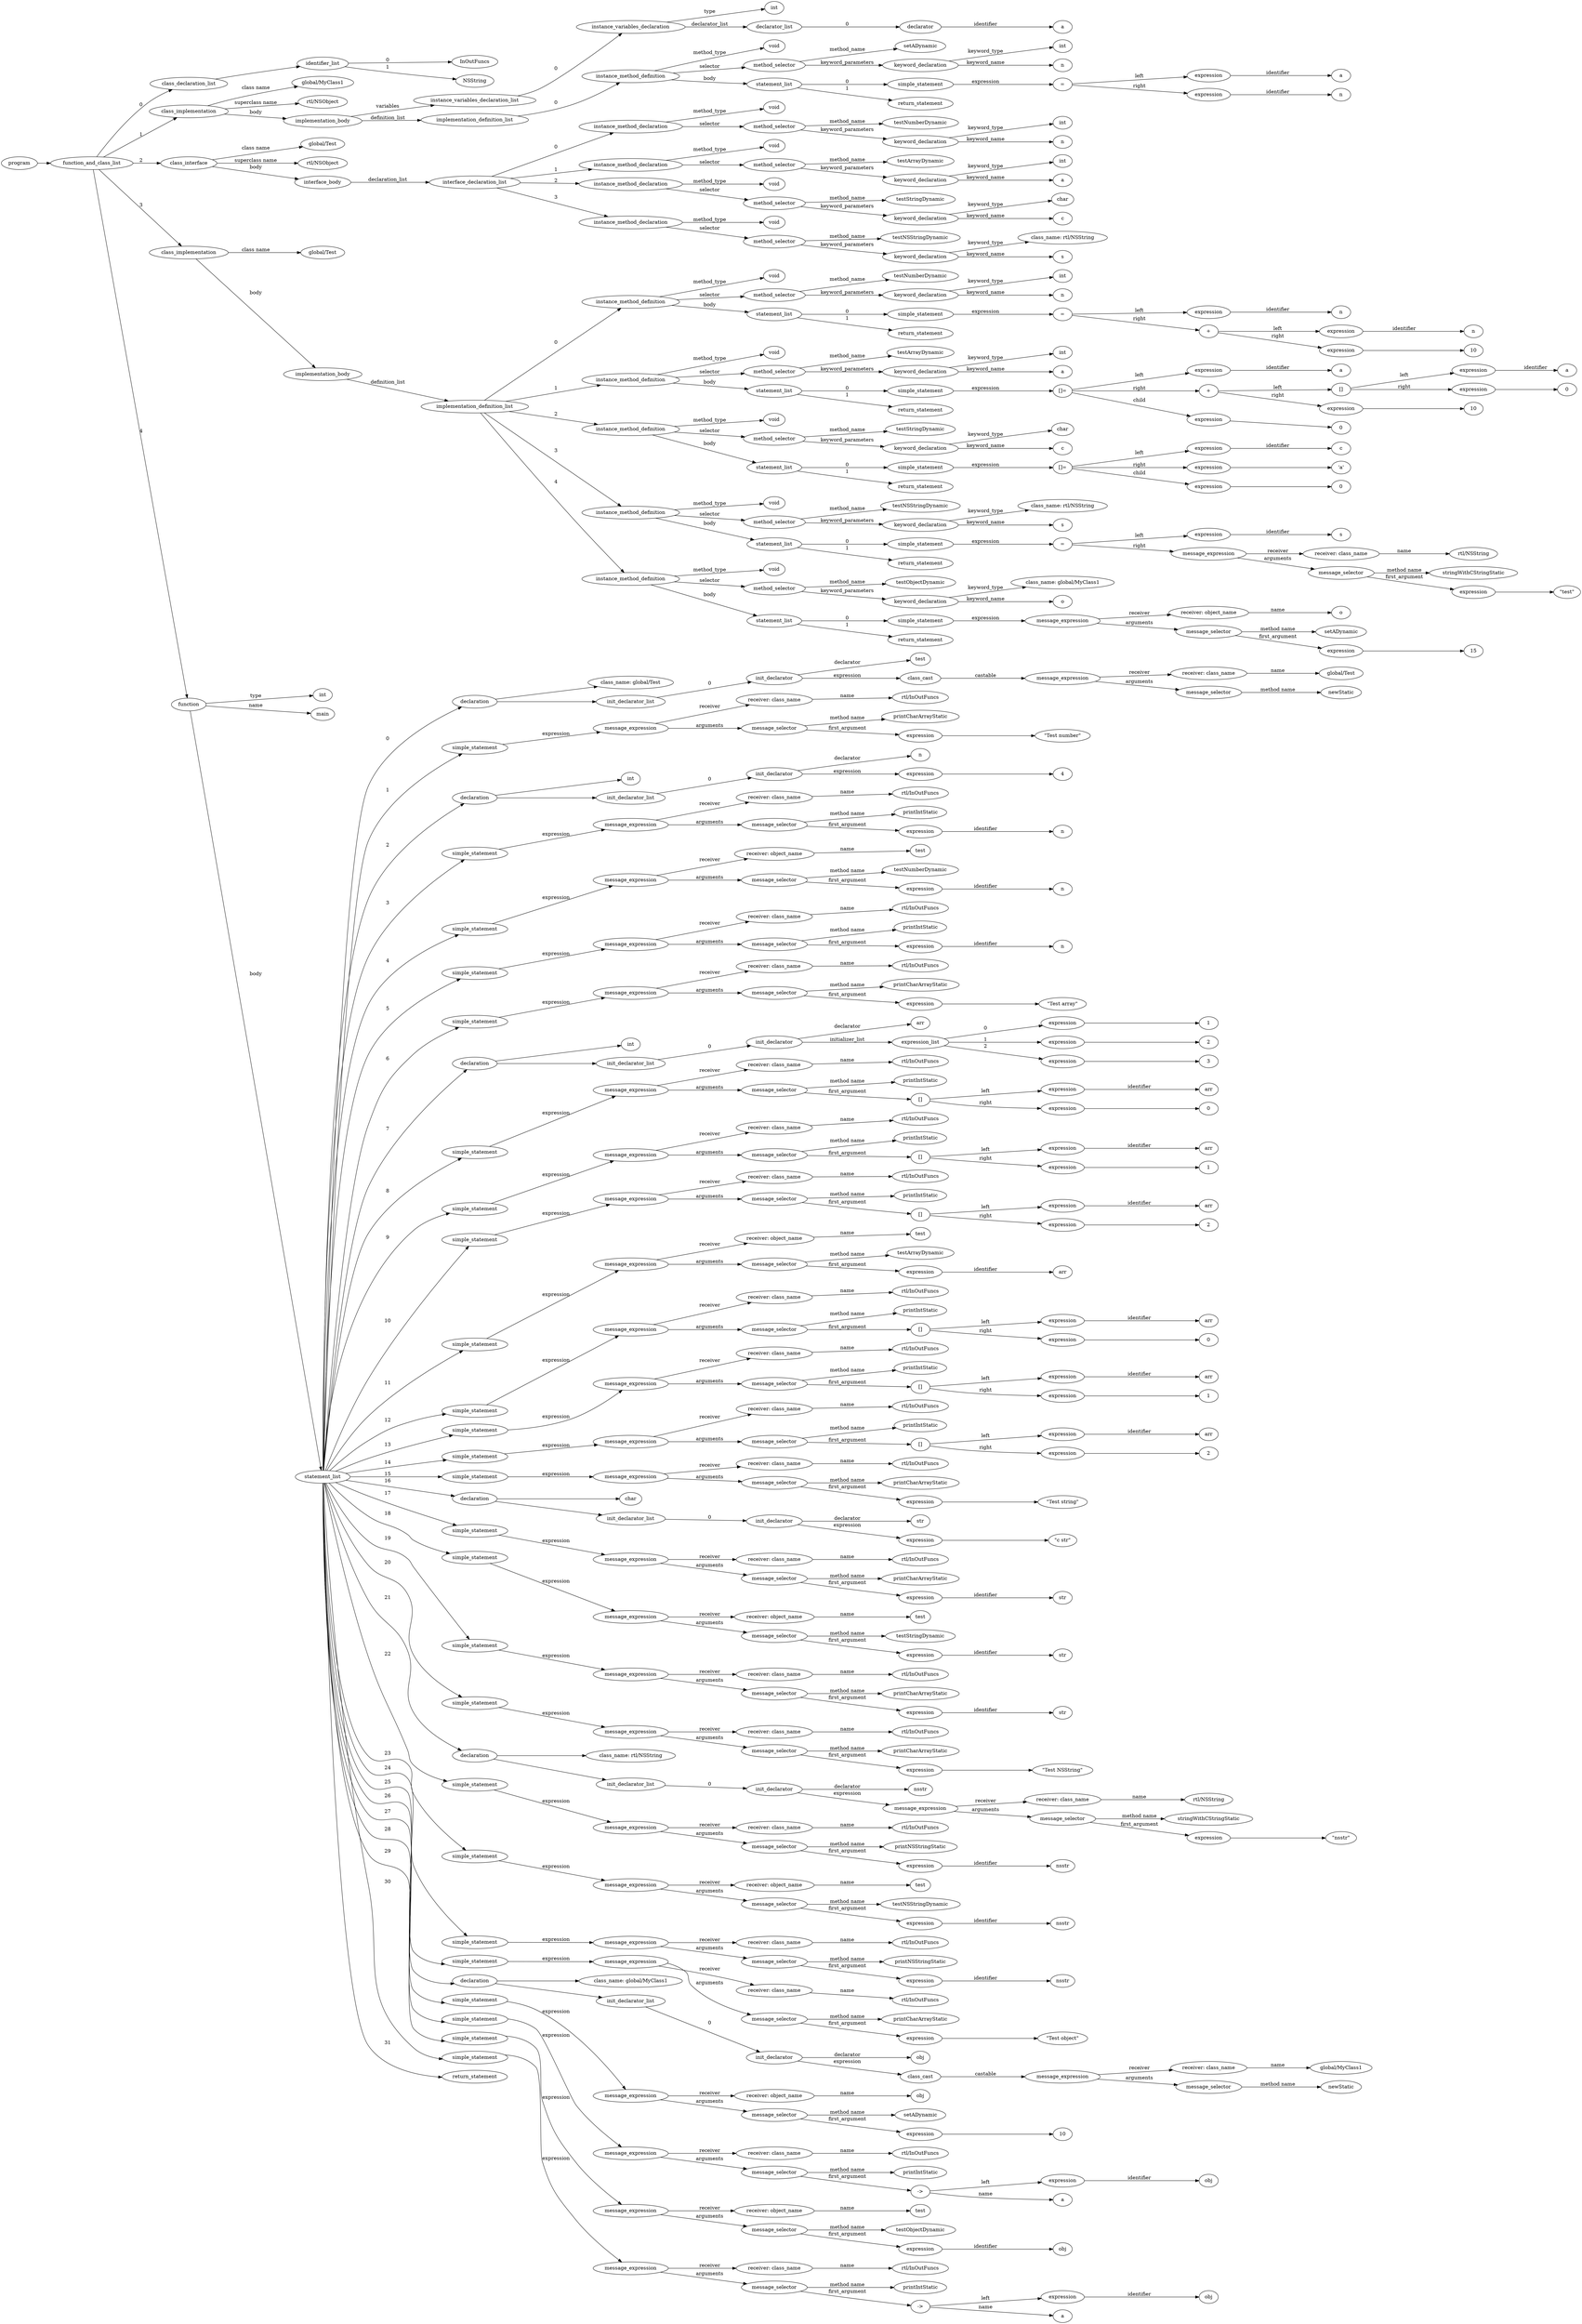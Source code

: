 digraph ObjectiveC { rankdir="LR";
313[label="program"];
313->2;
2[label="function_and_class_list"];
2->1[label="0"];
1[label="class_declaration_list"];
1->0;
0[label="identifier_list"];
0.0 [label="InOutFuncs"];
0->0.0 [label="0"];
0.1 [label="NSString"];
0->0.1 [label="1"];
2->20[label="1"];
20[label="class_implementation"];
20.1 [label="global/MyClass1"];
20->20.1 [label="class name"];
20.2 [label="rtl/NSObject"];
20->20.2 [label="superclass name"];
20->19[label="body"];
19[label="implementation_body"];
19->7[label="variables"];
7[label="instance_variables_declaration_list"];
7->6[label="0"];
6[label="instance_variables_declaration"];
6->3[label="type"];
3[label="int"];
6->5[label="declarator_list"];
5[label="declarator_list"];
5->4[label="0"];
4[label="declarator"];
4.1 [label="a"];
4->4.1[label="identifier"];
19->18[label="definition_list"];
18[label="implementation_definition_list"];
18->17[label="0"];
17[label="instance_method_definition"];
17->16[label="method_type"];
16[label="void"];
17->10[label="selector"];
10[label="method_selector"];
10->10.1 [label="method_name"];
10.1 [label="setADynamic"];
10->9[label="keyword_parameters"];
9[label="keyword_declaration"];
9->8[label="keyword_type"];
8[label="int"];
9->9.2 [label="keyword_name"];
9.2 [label="n"];
17->15[label="body"];
15[label="statement_list"];
15->14[label="0"];
14[label="simple_statement"];
14->13[label="expression"];
13[label="expression"];
13[label="="];
13->11[label="left"];
11[label="expression"];
11->11.1 [label="identifier"];11.1[label="a"];
13->12[label="right"];
12[label="expression"];
12->12.1 [label="identifier"];12.1[label="n"];
15->340[label="1"];
340[label="return_statement"];
2->43[label="2"];
43[label="class_interface"];
43.1 [label="global/Test"];
43->43.1 [label="class name"];
43.2 [label="rtl/NSObject"];
43->43.2 [label="superclass name"];
43->42[label="body"];
42[label="interface_body"];
42->26[label="declaration_list"];
26[label="interface_declaration_list"];
26->25[label="0"];
25[label="instance_method_declaration"];
25->24[label="method_type"];
24[label="void"];
25->23[label="selector"];
23[label="method_selector"];
23->23.1 [label="method_name"];
23.1 [label="testNumberDynamic"];
23->22[label="keyword_parameters"];
22[label="keyword_declaration"];
22->21[label="keyword_type"];
21[label="int"];
22->22.2 [label="keyword_name"];
22.2 [label="n"];
26->31[label="1"];
31[label="instance_method_declaration"];
31->30[label="method_type"];
30[label="void"];
31->29[label="selector"];
29[label="method_selector"];
29->29.1 [label="method_name"];
29.1 [label="testArrayDynamic"];
29->28[label="keyword_parameters"];
28[label="keyword_declaration"];
28->27[label="keyword_type"];
27[label="int"];
28->28.2 [label="keyword_name"];
28.2 [label="a"];
26->36[label="2"];
36[label="instance_method_declaration"];
36->35[label="method_type"];
35[label="void"];
36->34[label="selector"];
34[label="method_selector"];
34->34.1 [label="method_name"];
34.1 [label="testStringDynamic"];
34->33[label="keyword_parameters"];
33[label="keyword_declaration"];
33->32[label="keyword_type"];
32[label="char"];
33->33.2 [label="keyword_name"];
33.2 [label="c"];
26->41[label="3"];
41[label="instance_method_declaration"];
41->40[label="method_type"];
40[label="void"];
41->39[label="selector"];
39[label="method_selector"];
39->39.1 [label="method_name"];
39.1 [label="testNSStringDynamic"];
39->38[label="keyword_parameters"];
38[label="keyword_declaration"];
38->37[label="keyword_type"];
37[label="class_name: rtl/NSString"];
38->38.2 [label="keyword_name"];
38.2 [label="s"];
2->115[label="3"];
115[label="class_implementation"];
115.1 [label="global/Test"];
115->115.1 [label="class name"];
115->114[label="body"];
114[label="implementation_body"];
114->57[label="definition_list"];
57[label="implementation_definition_list"];
57->56[label="0"];
56[label="instance_method_definition"];
56->55[label="method_type"];
55[label="void"];
56->46[label="selector"];
46[label="method_selector"];
46->46.1 [label="method_name"];
46.1 [label="testNumberDynamic"];
46->45[label="keyword_parameters"];
45[label="keyword_declaration"];
45->44[label="keyword_type"];
44[label="int"];
45->45.2 [label="keyword_name"];
45.2 [label="n"];
56->54[label="body"];
54[label="statement_list"];
54->53[label="0"];
53[label="simple_statement"];
53->52[label="expression"];
52[label="expression"];
52[label="="];
52->47[label="left"];
47[label="expression"];
47->47.1 [label="identifier"];47.1[label="n"];
52->51[label="right"];
51[label="expression"];
51[label="+"];
51->48[label="left"];
48[label="expression"];
48->48.1 [label="identifier"];48.1[label="n"];
51->50[label="right"];
50[label="expression"];
50->49;
49[label="10"];
54->349[label="1"];
349[label="return_statement"];
57->76[label="1"];
76[label="instance_method_definition"];
76->75[label="method_type"];
75[label="void"];
76->60[label="selector"];
60[label="method_selector"];
60->60.1 [label="method_name"];
60.1 [label="testArrayDynamic"];
60->59[label="keyword_parameters"];
59[label="keyword_declaration"];
59->58[label="keyword_type"];
58[label="int"];
59->59.2 [label="keyword_name"];
59.2 [label="a"];
76->74[label="body"];
74[label="statement_list"];
74->73[label="0"];
73[label="simple_statement"];
73->72[label="expression"];
72[label="expression"];
72[label="[]="];
72->61[label="left"];
61[label="expression"];
61->61.1 [label="identifier"];61.1[label="a"];
72->71[label="right"];
71[label="expression"];
71[label="+"];
71->68[label="left"];
68[label="expression"];
68[label="[]"];
68->65[label="left"];
65[label="expression"];
65->65.1 [label="identifier"];65.1[label="a"];
68->67[label="right"];
67[label="expression"];
67->66;
66[label="0"];
71->70[label="right"];
70[label="expression"];
70->69;
69[label="10"];
72->63[label="child"];
63[label="expression"];
63->62;
62[label="0"];
74->341[label="1"];
341[label="return_statement"];
57->90[label="2"];
90[label="instance_method_definition"];
90->89[label="method_type"];
89[label="void"];
90->79[label="selector"];
79[label="method_selector"];
79->79.1 [label="method_name"];
79.1 [label="testStringDynamic"];
79->78[label="keyword_parameters"];
78[label="keyword_declaration"];
78->77[label="keyword_type"];
77[label="char"];
78->78.2 [label="keyword_name"];
78.2 [label="c"];
90->88[label="body"];
88[label="statement_list"];
88->87[label="0"];
87[label="simple_statement"];
87->86[label="expression"];
86[label="expression"];
86[label="[]="];
86->80[label="left"];
80[label="expression"];
80->80.1 [label="identifier"];80.1[label="c"];
86->85[label="right"];
85[label="expression"];
85->84;
84[label=<'a'>];
86->82[label="child"];
82[label="expression"];
82->81;
81[label="0"];
88->351[label="1"];
351[label="return_statement"];
57->101[label="3"];
101[label="instance_method_definition"];
101->100[label="method_type"];
100[label="void"];
101->93[label="selector"];
93[label="method_selector"];
93->93.1 [label="method_name"];
93.1 [label="testNSStringDynamic"];
93->92[label="keyword_parameters"];
92[label="keyword_declaration"];
92->91[label="keyword_type"];
91[label="class_name: rtl/NSString"];
92->92.2 [label="keyword_name"];
92.2 [label="s"];
101->99[label="body"];
99[label="statement_list"];
99->98[label="0"];
98[label="simple_statement"];
98->97[label="expression"];
97[label="expression"];
97[label="="];
97->94[label="left"];
94[label="expression"];
94->94.1 [label="identifier"];94.1[label="s"];
97->96[label="right"];
96[label="expression"];
96[label="message_expression"];
96->342[label="receiver"];
342[label="receiver: class_name"];
342.1 [label="rtl/NSString"];
342->342.1 [label="name"];
96->347[label="arguments"];
347[label="message_selector"];
347.1 [label="stringWithCStringStatic"];
347->347.1 [label="method name"]; 
347->344[label="first_argument"];
344[label="expression"];
344->343;
343[label=<"test">];
99->348[label="1"];
348[label="return_statement"];
57->113[label="4"];
113[label="instance_method_definition"];
113->112[label="method_type"];
112[label="void"];
113->104[label="selector"];
104[label="method_selector"];
104->104.1 [label="method_name"];
104.1 [label="testObjectDynamic"];
104->103[label="keyword_parameters"];
103[label="keyword_declaration"];
103->102[label="keyword_type"];
102[label="class_name: global/MyClass1"];
103->103.2 [label="keyword_name"];
103.2 [label="o"];
113->111[label="body"];
111[label="statement_list"];
111->110[label="0"];
110[label="simple_statement"];
110->109[label="expression"];
109[label="expression"];
109[label="message_expression"];
109->105[label="receiver"];
105[label="receiver: object_name"];
105.1 [label="o"];
105->105.1 [label="name"];
109->108[label="arguments"];
108[label="message_selector"];
108.1 [label="setADynamic"];
108->108.1 [label="method name"]; 
108->107[label="first_argument"];
107[label="expression"];
107->106;
106[label="15"];
111->350[label="1"];
350[label="return_statement"];
2->312[label="4"];
312[label="function"];
312->116[label="type"];
116[label="int"];
312->312.1 [label="name"];
312.1 [label="main"];
312->124[label="body"];
124[label="statement_list"];
124->123[label="0"];
123[label="declaration"];
123->122;
122[label="class_name: global/Test"];
123->121;
121[label="init_declarator_list"];
121->120[label="0"];
120[label="init_declarator"];
120.1 [label="test"];
120->120.1[label="declarator"];
120->352[label="expression"];
352[label="expression"];
352[label="class_cast"];
352->119[label="castable"];
119[label="expression"];
119[label="message_expression"];
119->117[label="receiver"];
117[label="receiver: class_name"];
117.1 [label="global/Test"];
117->117.1 [label="name"];
119->118[label="arguments"];
118[label="message_selector"];
118.1 [label="newStatic"];
118->118.1 [label="method name"]; 
124->130[label="1"];
130[label="simple_statement"];
130->129[label="expression"];
129[label="expression"];
129[label="message_expression"];
129->125[label="receiver"];
125[label="receiver: class_name"];
125.1 [label="rtl/InOutFuncs"];
125->125.1 [label="name"];
129->128[label="arguments"];
128[label="message_selector"];
128.1 [label="printCharArrayStatic"];
128->128.1 [label="method name"]; 
128->127[label="first_argument"];
127[label="expression"];
127->126;
126[label=<"Test number">];
124->136[label="2"];
136[label="declaration"];
136->131;
131[label="int"];
136->135;
135[label="init_declarator_list"];
135->134[label="0"];
134[label="init_declarator"];
134.1 [label="n"];
134->134.1[label="declarator"];
134->133[label="expression"];
133[label="expression"];
133->132;
132[label="4"];
124->141[label="3"];
141[label="simple_statement"];
141->140[label="expression"];
140[label="expression"];
140[label="message_expression"];
140->137[label="receiver"];
137[label="receiver: class_name"];
137.1 [label="rtl/InOutFuncs"];
137->137.1 [label="name"];
140->139[label="arguments"];
139[label="message_selector"];
139.1 [label="printIntStatic"];
139->139.1 [label="method name"]; 
139->138[label="first_argument"];
138[label="expression"];
138->138.1 [label="identifier"];138.1[label="n"];
124->146[label="4"];
146[label="simple_statement"];
146->145[label="expression"];
145[label="expression"];
145[label="message_expression"];
145->142[label="receiver"];
142[label="receiver: object_name"];
142.1 [label="test"];
142->142.1 [label="name"];
145->144[label="arguments"];
144[label="message_selector"];
144.1 [label="testNumberDynamic"];
144->144.1 [label="method name"]; 
144->143[label="first_argument"];
143[label="expression"];
143->143.1 [label="identifier"];143.1[label="n"];
124->151[label="5"];
151[label="simple_statement"];
151->150[label="expression"];
150[label="expression"];
150[label="message_expression"];
150->147[label="receiver"];
147[label="receiver: class_name"];
147.1 [label="rtl/InOutFuncs"];
147->147.1 [label="name"];
150->149[label="arguments"];
149[label="message_selector"];
149.1 [label="printIntStatic"];
149->149.1 [label="method name"]; 
149->148[label="first_argument"];
148[label="expression"];
148->148.1 [label="identifier"];148.1[label="n"];
124->157[label="6"];
157[label="simple_statement"];
157->156[label="expression"];
156[label="expression"];
156[label="message_expression"];
156->152[label="receiver"];
152[label="receiver: class_name"];
152.1 [label="rtl/InOutFuncs"];
152->152.1 [label="name"];
156->155[label="arguments"];
155[label="message_selector"];
155.1 [label="printCharArrayStatic"];
155->155.1 [label="method name"]; 
155->154[label="first_argument"];
154[label="expression"];
154->153;
153[label=<"
Test array">];
124->168[label="7"];
168[label="declaration"];
168->158;
158[label="int"];
168->167;
167[label="init_declarator_list"];
167->166[label="0"];
166[label="init_declarator"];
166.1 [label="arr"];
166->166.1[label="declarator"];
166->161[label="initializer_list"];
161[label="expression_list"];
161->160[label="0"];
160[label="expression"];
160->159;
159[label="1"];
161->163[label="1"];
163[label="expression"];
163->162;
162[label="2"];
161->165[label="2"];
165[label="expression"];
165->164;
164[label="3"];
124->176[label="8"];
176[label="simple_statement"];
176->175[label="expression"];
175[label="expression"];
175[label="message_expression"];
175->169[label="receiver"];
169[label="receiver: class_name"];
169.1 [label="rtl/InOutFuncs"];
169->169.1 [label="name"];
175->174[label="arguments"];
174[label="message_selector"];
174.1 [label="printIntStatic"];
174->174.1 [label="method name"]; 
174->173[label="first_argument"];
173[label="expression"];
173[label="[]"];
173->170[label="left"];
170[label="expression"];
170->170.1 [label="identifier"];170.1[label="arr"];
173->172[label="right"];
172[label="expression"];
172->171;
171[label="0"];
124->184[label="9"];
184[label="simple_statement"];
184->183[label="expression"];
183[label="expression"];
183[label="message_expression"];
183->177[label="receiver"];
177[label="receiver: class_name"];
177.1 [label="rtl/InOutFuncs"];
177->177.1 [label="name"];
183->182[label="arguments"];
182[label="message_selector"];
182.1 [label="printIntStatic"];
182->182.1 [label="method name"]; 
182->181[label="first_argument"];
181[label="expression"];
181[label="[]"];
181->178[label="left"];
178[label="expression"];
178->178.1 [label="identifier"];178.1[label="arr"];
181->180[label="right"];
180[label="expression"];
180->179;
179[label="1"];
124->192[label="10"];
192[label="simple_statement"];
192->191[label="expression"];
191[label="expression"];
191[label="message_expression"];
191->185[label="receiver"];
185[label="receiver: class_name"];
185.1 [label="rtl/InOutFuncs"];
185->185.1 [label="name"];
191->190[label="arguments"];
190[label="message_selector"];
190.1 [label="printIntStatic"];
190->190.1 [label="method name"]; 
190->189[label="first_argument"];
189[label="expression"];
189[label="[]"];
189->186[label="left"];
186[label="expression"];
186->186.1 [label="identifier"];186.1[label="arr"];
189->188[label="right"];
188[label="expression"];
188->187;
187[label="2"];
124->197[label="11"];
197[label="simple_statement"];
197->196[label="expression"];
196[label="expression"];
196[label="message_expression"];
196->193[label="receiver"];
193[label="receiver: object_name"];
193.1 [label="test"];
193->193.1 [label="name"];
196->195[label="arguments"];
195[label="message_selector"];
195.1 [label="testArrayDynamic"];
195->195.1 [label="method name"]; 
195->194[label="first_argument"];
194[label="expression"];
194->194.1 [label="identifier"];194.1[label="arr"];
124->205[label="12"];
205[label="simple_statement"];
205->204[label="expression"];
204[label="expression"];
204[label="message_expression"];
204->198[label="receiver"];
198[label="receiver: class_name"];
198.1 [label="rtl/InOutFuncs"];
198->198.1 [label="name"];
204->203[label="arguments"];
203[label="message_selector"];
203.1 [label="printIntStatic"];
203->203.1 [label="method name"]; 
203->202[label="first_argument"];
202[label="expression"];
202[label="[]"];
202->199[label="left"];
199[label="expression"];
199->199.1 [label="identifier"];199.1[label="arr"];
202->201[label="right"];
201[label="expression"];
201->200;
200[label="0"];
124->213[label="13"];
213[label="simple_statement"];
213->212[label="expression"];
212[label="expression"];
212[label="message_expression"];
212->206[label="receiver"];
206[label="receiver: class_name"];
206.1 [label="rtl/InOutFuncs"];
206->206.1 [label="name"];
212->211[label="arguments"];
211[label="message_selector"];
211.1 [label="printIntStatic"];
211->211.1 [label="method name"]; 
211->210[label="first_argument"];
210[label="expression"];
210[label="[]"];
210->207[label="left"];
207[label="expression"];
207->207.1 [label="identifier"];207.1[label="arr"];
210->209[label="right"];
209[label="expression"];
209->208;
208[label="1"];
124->221[label="14"];
221[label="simple_statement"];
221->220[label="expression"];
220[label="expression"];
220[label="message_expression"];
220->214[label="receiver"];
214[label="receiver: class_name"];
214.1 [label="rtl/InOutFuncs"];
214->214.1 [label="name"];
220->219[label="arguments"];
219[label="message_selector"];
219.1 [label="printIntStatic"];
219->219.1 [label="method name"]; 
219->218[label="first_argument"];
218[label="expression"];
218[label="[]"];
218->215[label="left"];
215[label="expression"];
215->215.1 [label="identifier"];215.1[label="arr"];
218->217[label="right"];
217[label="expression"];
217->216;
216[label="2"];
124->227[label="15"];
227[label="simple_statement"];
227->226[label="expression"];
226[label="expression"];
226[label="message_expression"];
226->222[label="receiver"];
222[label="receiver: class_name"];
222.1 [label="rtl/InOutFuncs"];
222->222.1 [label="name"];
226->225[label="arguments"];
225[label="message_selector"];
225.1 [label="printCharArrayStatic"];
225->225.1 [label="method name"]; 
225->224[label="first_argument"];
224[label="expression"];
224->223;
223[label=<"
Test string">];
124->233[label="16"];
233[label="declaration"];
233->228;
228[label="char"];
233->232;
232[label="init_declarator_list"];
232->231[label="0"];
231[label="init_declarator"];
231.1 [label="str"];
231->231.1[label="declarator"];
231->230[label="expression"];
230[label="expression"];
230->229;
229[label=<"c str">];
124->238[label="17"];
238[label="simple_statement"];
238->237[label="expression"];
237[label="expression"];
237[label="message_expression"];
237->234[label="receiver"];
234[label="receiver: class_name"];
234.1 [label="rtl/InOutFuncs"];
234->234.1 [label="name"];
237->236[label="arguments"];
236[label="message_selector"];
236.1 [label="printCharArrayStatic"];
236->236.1 [label="method name"]; 
236->235[label="first_argument"];
235[label="expression"];
235->235.1 [label="identifier"];235.1[label="str"];
124->243[label="18"];
243[label="simple_statement"];
243->242[label="expression"];
242[label="expression"];
242[label="message_expression"];
242->239[label="receiver"];
239[label="receiver: object_name"];
239.1 [label="test"];
239->239.1 [label="name"];
242->241[label="arguments"];
241[label="message_selector"];
241.1 [label="testStringDynamic"];
241->241.1 [label="method name"]; 
241->240[label="first_argument"];
240[label="expression"];
240->240.1 [label="identifier"];240.1[label="str"];
124->248[label="19"];
248[label="simple_statement"];
248->247[label="expression"];
247[label="expression"];
247[label="message_expression"];
247->244[label="receiver"];
244[label="receiver: class_name"];
244.1 [label="rtl/InOutFuncs"];
244->244.1 [label="name"];
247->246[label="arguments"];
246[label="message_selector"];
246.1 [label="printCharArrayStatic"];
246->246.1 [label="method name"]; 
246->245[label="first_argument"];
245[label="expression"];
245->245.1 [label="identifier"];245.1[label="str"];
124->254[label="20"];
254[label="simple_statement"];
254->253[label="expression"];
253[label="expression"];
253[label="message_expression"];
253->249[label="receiver"];
249[label="receiver: class_name"];
249.1 [label="rtl/InOutFuncs"];
249->249.1 [label="name"];
253->252[label="arguments"];
252[label="message_selector"];
252.1 [label="printCharArrayStatic"];
252->252.1 [label="method name"]; 
252->251[label="first_argument"];
251[label="expression"];
251->250;
250[label=<"
Test NSString">];
124->260[label="21"];
260[label="declaration"];
260->259;
259[label="class_name: rtl/NSString"];
260->258;
258[label="init_declarator_list"];
258->257[label="0"];
257[label="init_declarator"];
257.1 [label="nsstr"];
257->257.1[label="declarator"];
257->256[label="expression"];
256[label="expression"];
256[label="message_expression"];
256->363[label="receiver"];
363[label="receiver: class_name"];
363.1 [label="rtl/NSString"];
363->363.1 [label="name"];
256->368[label="arguments"];
368[label="message_selector"];
368.1 [label="stringWithCStringStatic"];
368->368.1 [label="method name"]; 
368->365[label="first_argument"];
365[label="expression"];
365->364;
364[label=<"nsstr">];
124->265[label="22"];
265[label="simple_statement"];
265->264[label="expression"];
264[label="expression"];
264[label="message_expression"];
264->261[label="receiver"];
261[label="receiver: class_name"];
261.1 [label="rtl/InOutFuncs"];
261->261.1 [label="name"];
264->263[label="arguments"];
263[label="message_selector"];
263.1 [label="printNSStringStatic"];
263->263.1 [label="method name"]; 
263->262[label="first_argument"];
262[label="expression"];
262->262.1 [label="identifier"];262.1[label="nsstr"];
124->270[label="23"];
270[label="simple_statement"];
270->269[label="expression"];
269[label="expression"];
269[label="message_expression"];
269->266[label="receiver"];
266[label="receiver: object_name"];
266.1 [label="test"];
266->266.1 [label="name"];
269->268[label="arguments"];
268[label="message_selector"];
268.1 [label="testNSStringDynamic"];
268->268.1 [label="method name"]; 
268->267[label="first_argument"];
267[label="expression"];
267->267.1 [label="identifier"];267.1[label="nsstr"];
124->275[label="24"];
275[label="simple_statement"];
275->274[label="expression"];
274[label="expression"];
274[label="message_expression"];
274->271[label="receiver"];
271[label="receiver: class_name"];
271.1 [label="rtl/InOutFuncs"];
271->271.1 [label="name"];
274->273[label="arguments"];
273[label="message_selector"];
273.1 [label="printNSStringStatic"];
273->273.1 [label="method name"]; 
273->272[label="first_argument"];
272[label="expression"];
272->272.1 [label="identifier"];272.1[label="nsstr"];
124->281[label="25"];
281[label="simple_statement"];
281->280[label="expression"];
280[label="expression"];
280[label="message_expression"];
280->276[label="receiver"];
276[label="receiver: class_name"];
276.1 [label="rtl/InOutFuncs"];
276->276.1 [label="name"];
280->279[label="arguments"];
279[label="message_selector"];
279.1 [label="printCharArrayStatic"];
279->279.1 [label="method name"]; 
279->278[label="first_argument"];
278[label="expression"];
278->277;
277[label=<"
Test object">];
124->288[label="26"];
288[label="declaration"];
288->287;
287[label="class_name: global/MyClass1"];
288->286;
286[label="init_declarator_list"];
286->285[label="0"];
285[label="init_declarator"];
285.1 [label="obj"];
285->285.1[label="declarator"];
285->371[label="expression"];
371[label="expression"];
371[label="class_cast"];
371->284[label="castable"];
284[label="expression"];
284[label="message_expression"];
284->282[label="receiver"];
282[label="receiver: class_name"];
282.1 [label="global/MyClass1"];
282->282.1 [label="name"];
284->283[label="arguments"];
283[label="message_selector"];
283.1 [label="newStatic"];
283->283.1 [label="method name"]; 
124->294[label="27"];
294[label="simple_statement"];
294->293[label="expression"];
293[label="expression"];
293[label="message_expression"];
293->289[label="receiver"];
289[label="receiver: object_name"];
289.1 [label="obj"];
289->289.1 [label="name"];
293->292[label="arguments"];
292[label="message_selector"];
292.1 [label="setADynamic"];
292->292.1 [label="method name"]; 
292->291[label="first_argument"];
291[label="expression"];
291->290;
290[label="10"];
124->300[label="28"];
300[label="simple_statement"];
300->299[label="expression"];
299[label="expression"];
299[label="message_expression"];
299->295[label="receiver"];
295[label="receiver: class_name"];
295.1 [label="rtl/InOutFuncs"];
295->295.1 [label="name"];
299->298[label="arguments"];
298[label="message_selector"];
298.1 [label="printIntStatic"];
298->298.1 [label="method name"]; 
298->297[label="first_argument"];
297[label="expression"];
297[label="->"];
297->296[label="left"];
296[label="expression"];
296->296.1 [label="identifier"];296.1[label="obj"];
297.1 [label="a"];
297->297.1 [label="name"];
124->305[label="29"];
305[label="simple_statement"];
305->304[label="expression"];
304[label="expression"];
304[label="message_expression"];
304->301[label="receiver"];
301[label="receiver: object_name"];
301.1 [label="test"];
301->301.1 [label="name"];
304->303[label="arguments"];
303[label="message_selector"];
303.1 [label="testObjectDynamic"];
303->303.1 [label="method name"]; 
303->302[label="first_argument"];
302[label="expression"];
302->302.1 [label="identifier"];302.1[label="obj"];
124->311[label="30"];
311[label="simple_statement"];
311->310[label="expression"];
310[label="expression"];
310[label="message_expression"];
310->306[label="receiver"];
306[label="receiver: class_name"];
306.1 [label="rtl/InOutFuncs"];
306->306.1 [label="name"];
310->309[label="arguments"];
309[label="message_selector"];
309.1 [label="printIntStatic"];
309->309.1 [label="method name"]; 
309->308[label="first_argument"];
308[label="expression"];
308[label="->"];
308->307[label="left"];
307[label="expression"];
307->307.1 [label="identifier"];307.1[label="obj"];
308.1 [label="a"];
308->308.1 [label="name"];
124->372[label="31"];
372[label="return_statement"];
}
